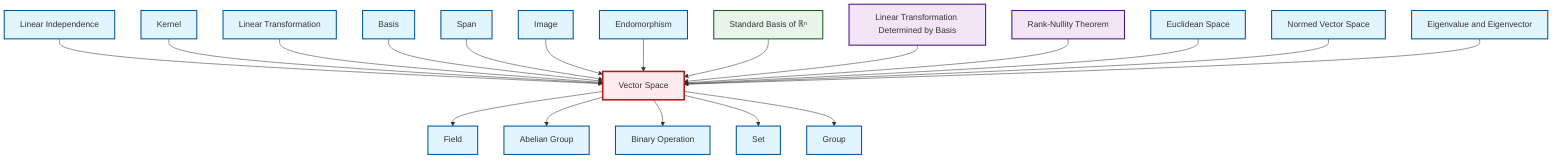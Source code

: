 graph TD
    classDef definition fill:#e1f5fe,stroke:#01579b,stroke-width:2px
    classDef theorem fill:#f3e5f5,stroke:#4a148c,stroke-width:2px
    classDef axiom fill:#fff3e0,stroke:#e65100,stroke-width:2px
    classDef example fill:#e8f5e9,stroke:#1b5e20,stroke-width:2px
    classDef current fill:#ffebee,stroke:#b71c1c,stroke-width:3px
    def-linear-independence["Linear Independence"]:::definition
    def-vector-space["Vector Space"]:::definition
    def-group["Group"]:::definition
    def-euclidean-space["Euclidean Space"]:::definition
    def-set["Set"]:::definition
    thm-linear-transformation-basis["Linear Transformation Determined by Basis"]:::theorem
    def-basis["Basis"]:::definition
    def-endomorphism["Endomorphism"]:::definition
    ex-standard-basis-rn["Standard Basis of ℝⁿ"]:::example
    def-linear-transformation["Linear Transformation"]:::definition
    def-field["Field"]:::definition
    def-binary-operation["Binary Operation"]:::definition
    def-eigenvalue-eigenvector["Eigenvalue and Eigenvector"]:::definition
    def-kernel["Kernel"]:::definition
    def-normed-vector-space["Normed Vector Space"]:::definition
    def-abelian-group["Abelian Group"]:::definition
    def-image["Image"]:::definition
    def-span["Span"]:::definition
    thm-rank-nullity["Rank-Nullity Theorem"]:::theorem
    def-linear-independence --> def-vector-space
    def-vector-space --> def-field
    def-kernel --> def-vector-space
    def-linear-transformation --> def-vector-space
    def-vector-space --> def-abelian-group
    def-basis --> def-vector-space
    def-span --> def-vector-space
    def-image --> def-vector-space
    def-endomorphism --> def-vector-space
    ex-standard-basis-rn --> def-vector-space
    thm-linear-transformation-basis --> def-vector-space
    def-vector-space --> def-binary-operation
    thm-rank-nullity --> def-vector-space
    def-vector-space --> def-set
    def-euclidean-space --> def-vector-space
    def-normed-vector-space --> def-vector-space
    def-eigenvalue-eigenvector --> def-vector-space
    def-vector-space --> def-group
    class def-vector-space current